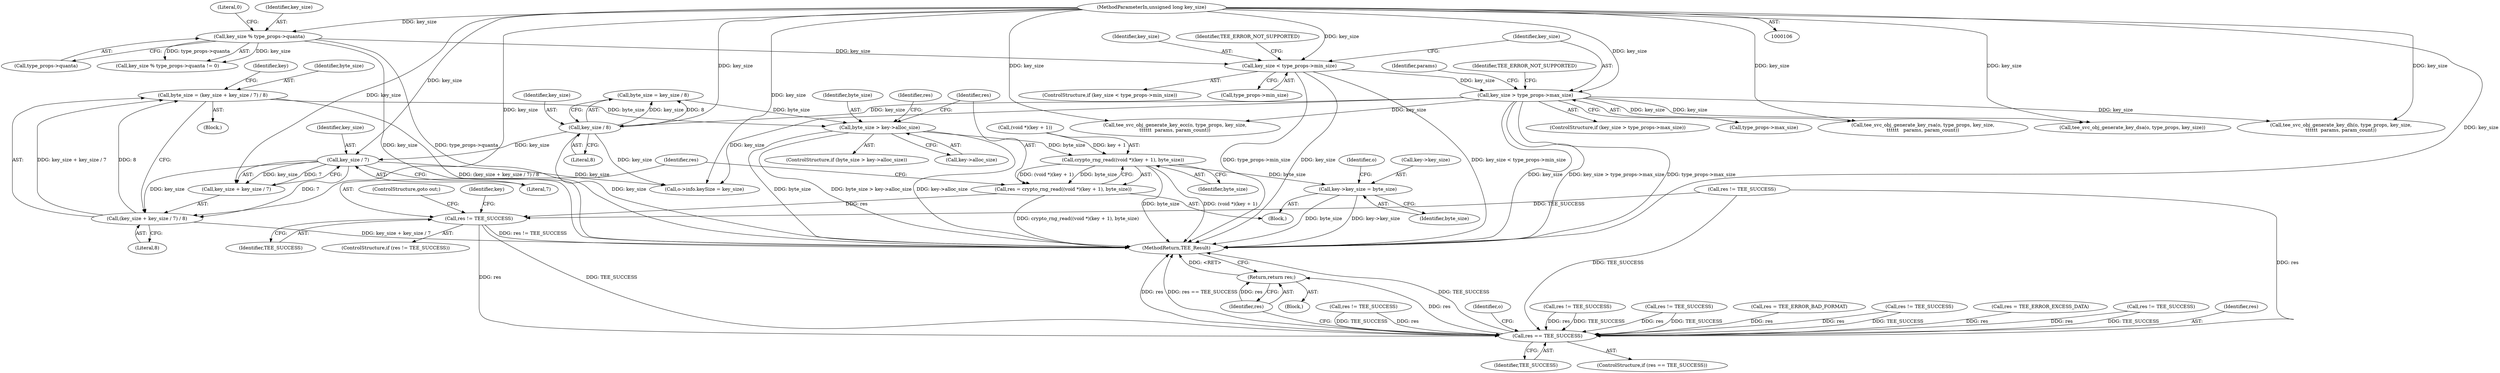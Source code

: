 digraph "0_optee_os_a637243270fc1faae16de059091795c32d86e65e_0@integer" {
"1000291" [label="(Call,byte_size = (key_size + key_size / 7) / 8)"];
"1000293" [label="(Call,(key_size + key_size / 7) / 8)"];
"1000296" [label="(Call,key_size / 7)"];
"1000271" [label="(Call,key_size / 8)"];
"1000206" [label="(Call,key_size > type_props->max_size)"];
"1000198" [label="(Call,key_size < type_props->min_size)"];
"1000189" [label="(Call,key_size % type_props->quanta)"];
"1000108" [label="(MethodParameterIn,unsigned long key_size)"];
"1000308" [label="(Call,byte_size > key->alloc_size)"];
"1000320" [label="(Call,crypto_rng_read((void *)(key + 1), byte_size))"];
"1000318" [label="(Call,res = crypto_rng_read((void *)(key + 1), byte_size))"];
"1000328" [label="(Call,res != TEE_SUCCESS)"];
"1000416" [label="(Call,res == TEE_SUCCESS)"];
"1000434" [label="(Return,return res;)"];
"1000332" [label="(Call,key->key_size = byte_size)"];
"1000199" [label="(Identifier,key_size)"];
"1000271" [label="(Call,key_size / 8)"];
"1000206" [label="(Call,key_size > type_props->max_size)"];
"1000294" [label="(Call,key_size + key_size / 7)"];
"1000309" [label="(Identifier,byte_size)"];
"1000307" [label="(ControlStructure,if (byte_size > key->alloc_size))"];
"1000315" [label="(Identifier,res)"];
"1000258" [label="(Block,)"];
"1000205" [label="(ControlStructure,if (key_size > type_props->max_size))"];
"1000359" [label="(Call,res != TEE_SUCCESS)"];
"1000321" [label="(Call,(void *)(key + 1))"];
"1000194" [label="(Literal,0)"];
"1000248" [label="(Call,res != TEE_SUCCESS)"];
"1000396" [label="(Call,tee_svc_obj_generate_key_ecc(o, type_props, key_size,\n\t\t\t\t\t\t  params, param_count))"];
"1000198" [label="(Call,key_size < type_props->min_size)"];
"1000208" [label="(Call,type_props->max_size)"];
"1000436" [label="(MethodReturn,TEE_Result)"];
"1000191" [label="(Call,type_props->quanta)"];
"1000332" [label="(Call,key->key_size = byte_size)"];
"1000299" [label="(Literal,8)"];
"1000214" [label="(Identifier,params)"];
"1000319" [label="(Identifier,res)"];
"1000301" [label="(Identifier,key)"];
"1000212" [label="(Identifier,TEE_ERROR_NOT_SUPPORTED)"];
"1000367" [label="(Call,tee_svc_obj_generate_key_dsa(o, type_props, key_size))"];
"1000329" [label="(Identifier,res)"];
"1000423" [label="(Identifier,o)"];
"1000435" [label="(Identifier,res)"];
"1000372" [label="(Call,res != TEE_SUCCESS)"];
"1000111" [label="(Block,)"];
"1000197" [label="(ControlStructure,if (key_size < type_props->min_size))"];
"1000333" [label="(Call,key->key_size)"];
"1000403" [label="(Call,res != TEE_SUCCESS)"];
"1000320" [label="(Call,crypto_rng_read((void *)(key + 1), byte_size))"];
"1000297" [label="(Identifier,key_size)"];
"1000331" [label="(ControlStructure,goto out;)"];
"1000330" [label="(Identifier,TEE_SUCCESS)"];
"1000190" [label="(Identifier,key_size)"];
"1000409" [label="(Call,res = TEE_ERROR_BAD_FORMAT)"];
"1000204" [label="(Identifier,TEE_ERROR_NOT_SUPPORTED)"];
"1000272" [label="(Identifier,key_size)"];
"1000326" [label="(Identifier,byte_size)"];
"1000236" [label="(Call,res != TEE_SUCCESS)"];
"1000336" [label="(Identifier,byte_size)"];
"1000189" [label="(Call,key_size % type_props->quanta)"];
"1000339" [label="(Identifier,o)"];
"1000314" [label="(Call,res = TEE_ERROR_EXCESS_DATA)"];
"1000200" [label="(Call,type_props->min_size)"];
"1000387" [label="(Call,res != TEE_SUCCESS)"];
"1000327" [label="(ControlStructure,if (res != TEE_SUCCESS))"];
"1000290" [label="(Block,)"];
"1000418" [label="(Identifier,TEE_SUCCESS)"];
"1000310" [label="(Call,key->alloc_size)"];
"1000415" [label="(ControlStructure,if (res == TEE_SUCCESS))"];
"1000417" [label="(Identifier,res)"];
"1000434" [label="(Return,return res;)"];
"1000416" [label="(Call,res == TEE_SUCCESS)"];
"1000291" [label="(Call,byte_size = (key_size + key_size / 7) / 8)"];
"1000269" [label="(Call,byte_size = key_size / 8)"];
"1000293" [label="(Call,(key_size + key_size / 7) / 8)"];
"1000308" [label="(Call,byte_size > key->alloc_size)"];
"1000292" [label="(Identifier,byte_size)"];
"1000298" [label="(Literal,7)"];
"1000108" [label="(MethodParameterIn,unsigned long key_size)"];
"1000273" [label="(Literal,8)"];
"1000296" [label="(Call,key_size / 7)"];
"1000420" [label="(Call,o->info.keySize = key_size)"];
"1000380" [label="(Call,tee_svc_obj_generate_key_dh(o, type_props, key_size,\n\t\t\t\t\t\t  params, param_count))"];
"1000318" [label="(Call,res = crypto_rng_read((void *)(key + 1), byte_size))"];
"1000328" [label="(Call,res != TEE_SUCCESS)"];
"1000188" [label="(Call,key_size % type_props->quanta != 0)"];
"1000352" [label="(Call,tee_svc_obj_generate_key_rsa(o, type_props, key_size,\n\t\t\t\t\t\t   params, param_count))"];
"1000334" [label="(Identifier,key)"];
"1000207" [label="(Identifier,key_size)"];
"1000291" -> "1000290"  [label="AST: "];
"1000291" -> "1000293"  [label="CFG: "];
"1000292" -> "1000291"  [label="AST: "];
"1000293" -> "1000291"  [label="AST: "];
"1000301" -> "1000291"  [label="CFG: "];
"1000291" -> "1000436"  [label="DDG: (key_size + key_size / 7) / 8"];
"1000293" -> "1000291"  [label="DDG: key_size + key_size / 7"];
"1000293" -> "1000291"  [label="DDG: 8"];
"1000291" -> "1000308"  [label="DDG: byte_size"];
"1000293" -> "1000299"  [label="CFG: "];
"1000294" -> "1000293"  [label="AST: "];
"1000299" -> "1000293"  [label="AST: "];
"1000293" -> "1000436"  [label="DDG: key_size + key_size / 7"];
"1000296" -> "1000293"  [label="DDG: key_size"];
"1000296" -> "1000293"  [label="DDG: 7"];
"1000108" -> "1000293"  [label="DDG: key_size"];
"1000296" -> "1000294"  [label="AST: "];
"1000296" -> "1000298"  [label="CFG: "];
"1000297" -> "1000296"  [label="AST: "];
"1000298" -> "1000296"  [label="AST: "];
"1000294" -> "1000296"  [label="CFG: "];
"1000296" -> "1000294"  [label="DDG: key_size"];
"1000296" -> "1000294"  [label="DDG: 7"];
"1000271" -> "1000296"  [label="DDG: key_size"];
"1000108" -> "1000296"  [label="DDG: key_size"];
"1000296" -> "1000420"  [label="DDG: key_size"];
"1000271" -> "1000269"  [label="AST: "];
"1000271" -> "1000273"  [label="CFG: "];
"1000272" -> "1000271"  [label="AST: "];
"1000273" -> "1000271"  [label="AST: "];
"1000269" -> "1000271"  [label="CFG: "];
"1000271" -> "1000436"  [label="DDG: key_size"];
"1000271" -> "1000269"  [label="DDG: key_size"];
"1000271" -> "1000269"  [label="DDG: 8"];
"1000206" -> "1000271"  [label="DDG: key_size"];
"1000108" -> "1000271"  [label="DDG: key_size"];
"1000271" -> "1000420"  [label="DDG: key_size"];
"1000206" -> "1000205"  [label="AST: "];
"1000206" -> "1000208"  [label="CFG: "];
"1000207" -> "1000206"  [label="AST: "];
"1000208" -> "1000206"  [label="AST: "];
"1000212" -> "1000206"  [label="CFG: "];
"1000214" -> "1000206"  [label="CFG: "];
"1000206" -> "1000436"  [label="DDG: key_size > type_props->max_size"];
"1000206" -> "1000436"  [label="DDG: type_props->max_size"];
"1000206" -> "1000436"  [label="DDG: key_size"];
"1000198" -> "1000206"  [label="DDG: key_size"];
"1000108" -> "1000206"  [label="DDG: key_size"];
"1000206" -> "1000352"  [label="DDG: key_size"];
"1000206" -> "1000367"  [label="DDG: key_size"];
"1000206" -> "1000380"  [label="DDG: key_size"];
"1000206" -> "1000396"  [label="DDG: key_size"];
"1000206" -> "1000420"  [label="DDG: key_size"];
"1000198" -> "1000197"  [label="AST: "];
"1000198" -> "1000200"  [label="CFG: "];
"1000199" -> "1000198"  [label="AST: "];
"1000200" -> "1000198"  [label="AST: "];
"1000204" -> "1000198"  [label="CFG: "];
"1000207" -> "1000198"  [label="CFG: "];
"1000198" -> "1000436"  [label="DDG: type_props->min_size"];
"1000198" -> "1000436"  [label="DDG: key_size"];
"1000198" -> "1000436"  [label="DDG: key_size < type_props->min_size"];
"1000189" -> "1000198"  [label="DDG: key_size"];
"1000108" -> "1000198"  [label="DDG: key_size"];
"1000189" -> "1000188"  [label="AST: "];
"1000189" -> "1000191"  [label="CFG: "];
"1000190" -> "1000189"  [label="AST: "];
"1000191" -> "1000189"  [label="AST: "];
"1000194" -> "1000189"  [label="CFG: "];
"1000189" -> "1000436"  [label="DDG: key_size"];
"1000189" -> "1000436"  [label="DDG: type_props->quanta"];
"1000189" -> "1000188"  [label="DDG: key_size"];
"1000189" -> "1000188"  [label="DDG: type_props->quanta"];
"1000108" -> "1000189"  [label="DDG: key_size"];
"1000108" -> "1000106"  [label="AST: "];
"1000108" -> "1000436"  [label="DDG: key_size"];
"1000108" -> "1000294"  [label="DDG: key_size"];
"1000108" -> "1000352"  [label="DDG: key_size"];
"1000108" -> "1000367"  [label="DDG: key_size"];
"1000108" -> "1000380"  [label="DDG: key_size"];
"1000108" -> "1000396"  [label="DDG: key_size"];
"1000108" -> "1000420"  [label="DDG: key_size"];
"1000308" -> "1000307"  [label="AST: "];
"1000308" -> "1000310"  [label="CFG: "];
"1000309" -> "1000308"  [label="AST: "];
"1000310" -> "1000308"  [label="AST: "];
"1000315" -> "1000308"  [label="CFG: "];
"1000319" -> "1000308"  [label="CFG: "];
"1000308" -> "1000436"  [label="DDG: key->alloc_size"];
"1000308" -> "1000436"  [label="DDG: byte_size"];
"1000308" -> "1000436"  [label="DDG: byte_size > key->alloc_size"];
"1000269" -> "1000308"  [label="DDG: byte_size"];
"1000308" -> "1000320"  [label="DDG: byte_size"];
"1000320" -> "1000318"  [label="AST: "];
"1000320" -> "1000326"  [label="CFG: "];
"1000321" -> "1000320"  [label="AST: "];
"1000326" -> "1000320"  [label="AST: "];
"1000318" -> "1000320"  [label="CFG: "];
"1000320" -> "1000436"  [label="DDG: byte_size"];
"1000320" -> "1000436"  [label="DDG: (void *)(key + 1)"];
"1000320" -> "1000318"  [label="DDG: (void *)(key + 1)"];
"1000320" -> "1000318"  [label="DDG: byte_size"];
"1000321" -> "1000320"  [label="DDG: key + 1"];
"1000320" -> "1000332"  [label="DDG: byte_size"];
"1000318" -> "1000258"  [label="AST: "];
"1000319" -> "1000318"  [label="AST: "];
"1000329" -> "1000318"  [label="CFG: "];
"1000318" -> "1000436"  [label="DDG: crypto_rng_read((void *)(key + 1), byte_size)"];
"1000318" -> "1000328"  [label="DDG: res"];
"1000328" -> "1000327"  [label="AST: "];
"1000328" -> "1000330"  [label="CFG: "];
"1000329" -> "1000328"  [label="AST: "];
"1000330" -> "1000328"  [label="AST: "];
"1000331" -> "1000328"  [label="CFG: "];
"1000334" -> "1000328"  [label="CFG: "];
"1000328" -> "1000436"  [label="DDG: res != TEE_SUCCESS"];
"1000248" -> "1000328"  [label="DDG: TEE_SUCCESS"];
"1000328" -> "1000416"  [label="DDG: res"];
"1000328" -> "1000416"  [label="DDG: TEE_SUCCESS"];
"1000416" -> "1000415"  [label="AST: "];
"1000416" -> "1000418"  [label="CFG: "];
"1000417" -> "1000416"  [label="AST: "];
"1000418" -> "1000416"  [label="AST: "];
"1000423" -> "1000416"  [label="CFG: "];
"1000435" -> "1000416"  [label="CFG: "];
"1000416" -> "1000436"  [label="DDG: res == TEE_SUCCESS"];
"1000416" -> "1000436"  [label="DDG: TEE_SUCCESS"];
"1000416" -> "1000436"  [label="DDG: res"];
"1000403" -> "1000416"  [label="DDG: res"];
"1000403" -> "1000416"  [label="DDG: TEE_SUCCESS"];
"1000387" -> "1000416"  [label="DDG: res"];
"1000387" -> "1000416"  [label="DDG: TEE_SUCCESS"];
"1000372" -> "1000416"  [label="DDG: res"];
"1000372" -> "1000416"  [label="DDG: TEE_SUCCESS"];
"1000409" -> "1000416"  [label="DDG: res"];
"1000359" -> "1000416"  [label="DDG: res"];
"1000359" -> "1000416"  [label="DDG: TEE_SUCCESS"];
"1000248" -> "1000416"  [label="DDG: res"];
"1000248" -> "1000416"  [label="DDG: TEE_SUCCESS"];
"1000236" -> "1000416"  [label="DDG: res"];
"1000236" -> "1000416"  [label="DDG: TEE_SUCCESS"];
"1000314" -> "1000416"  [label="DDG: res"];
"1000416" -> "1000434"  [label="DDG: res"];
"1000434" -> "1000111"  [label="AST: "];
"1000434" -> "1000435"  [label="CFG: "];
"1000435" -> "1000434"  [label="AST: "];
"1000436" -> "1000434"  [label="CFG: "];
"1000434" -> "1000436"  [label="DDG: <RET>"];
"1000435" -> "1000434"  [label="DDG: res"];
"1000332" -> "1000258"  [label="AST: "];
"1000332" -> "1000336"  [label="CFG: "];
"1000333" -> "1000332"  [label="AST: "];
"1000336" -> "1000332"  [label="AST: "];
"1000339" -> "1000332"  [label="CFG: "];
"1000332" -> "1000436"  [label="DDG: key->key_size"];
"1000332" -> "1000436"  [label="DDG: byte_size"];
}
